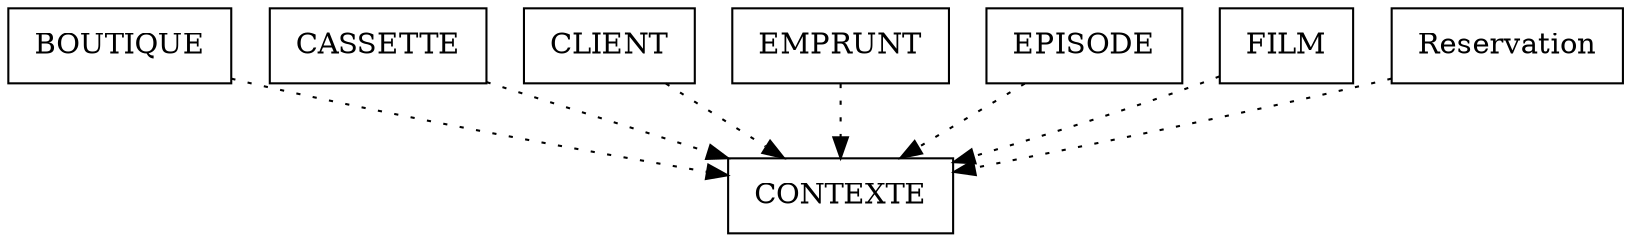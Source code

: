 digraph {
BOUTIQUE [ label=" BOUTIQUE " shape= box ]
CASSETTE [ label=" CASSETTE " shape= box ]
CLIENT [ label=" CLIENT " shape= box ]
CONTEXTE [ label=" CONTEXTE " shape= box ]
EMPRUNT [ label=" EMPRUNT " shape= box ]
EPISODE [ label=" EPISODE " shape= box ]
FILM [ label=" FILM " shape= box ]
Reservation [ label=" Reservation " shape= box ]

"BOUTIQUE" -> "CONTEXTE" [style= dotted ]
"CASSETTE" -> "CONTEXTE" [style= dotted ]
"CLIENT" -> "CONTEXTE" [style= dotted ]
"EMPRUNT" -> "CONTEXTE" [style= dotted ]
"EPISODE" -> "CONTEXTE" [style= dotted ]
"FILM" -> "CONTEXTE" [style= dotted ]
"Reservation" -> "CONTEXTE" [style= dotted ]
}
